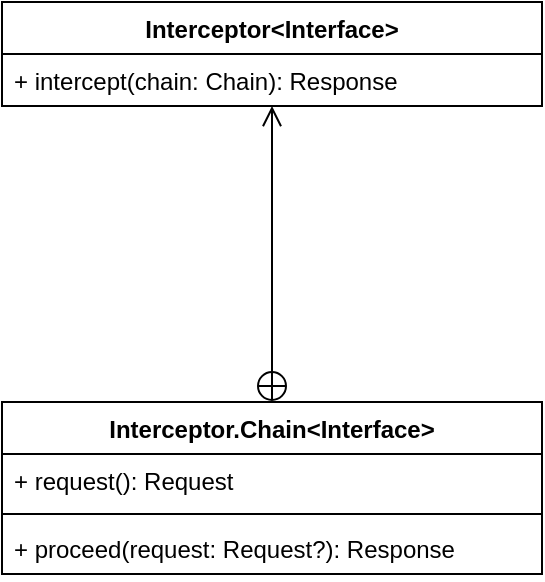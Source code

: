 <mxfile version="15.1.0" type="github">
  <diagram id="GSLeb3nwmD998rAMkIyf" name="Page-1">
    <mxGraphModel dx="781" dy="1646" grid="1" gridSize="10" guides="1" tooltips="1" connect="1" arrows="1" fold="1" page="1" pageScale="1" pageWidth="827" pageHeight="1169" math="0" shadow="0">
      <root>
        <mxCell id="0" />
        <mxCell id="1" parent="0" />
        <mxCell id="sniVqNmkd8xiCt3k6X7--1" value="Interceptor.Chain&lt;Interface&gt;" style="swimlane;fontStyle=1;align=center;verticalAlign=top;childLayout=stackLayout;horizontal=1;startSize=26;horizontalStack=0;resizeParent=1;resizeParentMax=0;resizeLast=0;collapsible=1;marginBottom=0;" vertex="1" parent="1">
          <mxGeometry x="160" y="140" width="270" height="86" as="geometry" />
        </mxCell>
        <mxCell id="sniVqNmkd8xiCt3k6X7--2" value="+ request(): Request" style="text;strokeColor=none;fillColor=none;align=left;verticalAlign=top;spacingLeft=4;spacingRight=4;overflow=hidden;rotatable=0;points=[[0,0.5],[1,0.5]];portConstraint=eastwest;" vertex="1" parent="sniVqNmkd8xiCt3k6X7--1">
          <mxGeometry y="26" width="270" height="26" as="geometry" />
        </mxCell>
        <mxCell id="sniVqNmkd8xiCt3k6X7--3" value="" style="line;strokeWidth=1;fillColor=none;align=left;verticalAlign=middle;spacingTop=-1;spacingLeft=3;spacingRight=3;rotatable=0;labelPosition=right;points=[];portConstraint=eastwest;" vertex="1" parent="sniVqNmkd8xiCt3k6X7--1">
          <mxGeometry y="52" width="270" height="8" as="geometry" />
        </mxCell>
        <mxCell id="sniVqNmkd8xiCt3k6X7--4" value="+ proceed(request: Request?): Response" style="text;strokeColor=none;fillColor=none;align=left;verticalAlign=top;spacingLeft=4;spacingRight=4;overflow=hidden;rotatable=0;points=[[0,0.5],[1,0.5]];portConstraint=eastwest;" vertex="1" parent="sniVqNmkd8xiCt3k6X7--1">
          <mxGeometry y="60" width="270" height="26" as="geometry" />
        </mxCell>
        <mxCell id="sniVqNmkd8xiCt3k6X7--13" value="Interceptor&lt;Interface&gt;" style="swimlane;fontStyle=1;align=center;verticalAlign=top;childLayout=stackLayout;horizontal=1;startSize=26;horizontalStack=0;resizeParent=1;resizeParentMax=0;resizeLast=0;collapsible=1;marginBottom=0;" vertex="1" parent="1">
          <mxGeometry x="160" y="-60" width="270" height="52" as="geometry" />
        </mxCell>
        <mxCell id="sniVqNmkd8xiCt3k6X7--14" value="+ intercept(chain: Chain): Response" style="text;strokeColor=none;fillColor=none;align=left;verticalAlign=top;spacingLeft=4;spacingRight=4;overflow=hidden;rotatable=0;points=[[0,0.5],[1,0.5]];portConstraint=eastwest;" vertex="1" parent="sniVqNmkd8xiCt3k6X7--13">
          <mxGeometry y="26" width="270" height="26" as="geometry" />
        </mxCell>
        <mxCell id="sniVqNmkd8xiCt3k6X7--17" value="" style="endArrow=open;startArrow=circlePlus;endFill=0;startFill=0;endSize=8;html=1;exitX=0.5;exitY=0;exitDx=0;exitDy=0;" edge="1" parent="1" source="sniVqNmkd8xiCt3k6X7--1" target="sniVqNmkd8xiCt3k6X7--14">
          <mxGeometry width="160" relative="1" as="geometry">
            <mxPoint x="320" y="230" as="sourcePoint" />
            <mxPoint x="430" y="70" as="targetPoint" />
          </mxGeometry>
        </mxCell>
      </root>
    </mxGraphModel>
  </diagram>
</mxfile>

